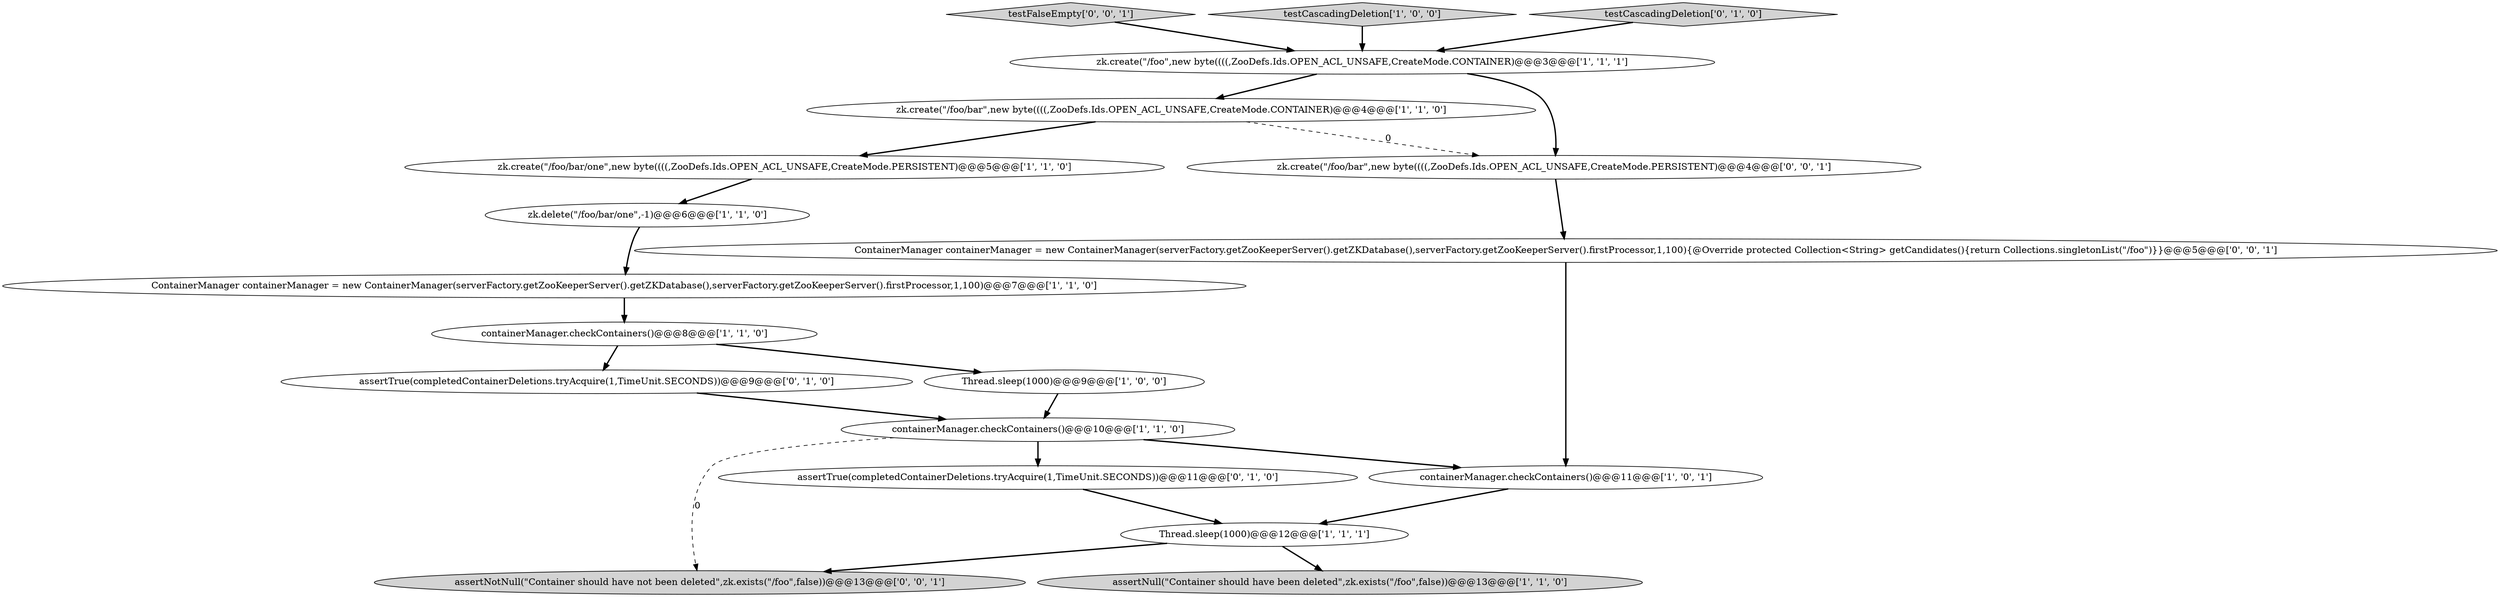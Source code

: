 digraph {
16 [style = filled, label = "ContainerManager containerManager = new ContainerManager(serverFactory.getZooKeeperServer().getZKDatabase(),serverFactory.getZooKeeperServer().firstProcessor,1,100){@Override protected Collection<String> getCandidates(){return Collections.singletonList(\"/foo\")}}@@@5@@@['0', '0', '1']", fillcolor = white, shape = ellipse image = "AAA0AAABBB3BBB"];
10 [style = filled, label = "zk.delete(\"/foo/bar/one\",-1)@@@6@@@['1', '1', '0']", fillcolor = white, shape = ellipse image = "AAA0AAABBB1BBB"];
2 [style = filled, label = "containerManager.checkContainers()@@@8@@@['1', '1', '0']", fillcolor = white, shape = ellipse image = "AAA0AAABBB1BBB"];
13 [style = filled, label = "assertTrue(completedContainerDeletions.tryAcquire(1,TimeUnit.SECONDS))@@@9@@@['0', '1', '0']", fillcolor = white, shape = ellipse image = "AAA0AAABBB2BBB"];
1 [style = filled, label = "containerManager.checkContainers()@@@10@@@['1', '1', '0']", fillcolor = white, shape = ellipse image = "AAA0AAABBB1BBB"];
9 [style = filled, label = "ContainerManager containerManager = new ContainerManager(serverFactory.getZooKeeperServer().getZKDatabase(),serverFactory.getZooKeeperServer().firstProcessor,1,100)@@@7@@@['1', '1', '0']", fillcolor = white, shape = ellipse image = "AAA0AAABBB1BBB"];
17 [style = filled, label = "testFalseEmpty['0', '0', '1']", fillcolor = lightgray, shape = diamond image = "AAA0AAABBB3BBB"];
4 [style = filled, label = "Thread.sleep(1000)@@@9@@@['1', '0', '0']", fillcolor = white, shape = ellipse image = "AAA0AAABBB1BBB"];
5 [style = filled, label = "Thread.sleep(1000)@@@12@@@['1', '1', '1']", fillcolor = white, shape = ellipse image = "AAA0AAABBB1BBB"];
3 [style = filled, label = "zk.create(\"/foo/bar\",new byte((((,ZooDefs.Ids.OPEN_ACL_UNSAFE,CreateMode.CONTAINER)@@@4@@@['1', '1', '0']", fillcolor = white, shape = ellipse image = "AAA0AAABBB1BBB"];
18 [style = filled, label = "assertNotNull(\"Container should have not been deleted\",zk.exists(\"/foo\",false))@@@13@@@['0', '0', '1']", fillcolor = lightgray, shape = ellipse image = "AAA0AAABBB3BBB"];
11 [style = filled, label = "testCascadingDeletion['1', '0', '0']", fillcolor = lightgray, shape = diamond image = "AAA0AAABBB1BBB"];
7 [style = filled, label = "containerManager.checkContainers()@@@11@@@['1', '0', '1']", fillcolor = white, shape = ellipse image = "AAA0AAABBB1BBB"];
6 [style = filled, label = "assertNull(\"Container should have been deleted\",zk.exists(\"/foo\",false))@@@13@@@['1', '1', '0']", fillcolor = lightgray, shape = ellipse image = "AAA0AAABBB1BBB"];
8 [style = filled, label = "zk.create(\"/foo\",new byte((((,ZooDefs.Ids.OPEN_ACL_UNSAFE,CreateMode.CONTAINER)@@@3@@@['1', '1', '1']", fillcolor = white, shape = ellipse image = "AAA0AAABBB1BBB"];
0 [style = filled, label = "zk.create(\"/foo/bar/one\",new byte((((,ZooDefs.Ids.OPEN_ACL_UNSAFE,CreateMode.PERSISTENT)@@@5@@@['1', '1', '0']", fillcolor = white, shape = ellipse image = "AAA0AAABBB1BBB"];
12 [style = filled, label = "testCascadingDeletion['0', '1', '0']", fillcolor = lightgray, shape = diamond image = "AAA0AAABBB2BBB"];
14 [style = filled, label = "assertTrue(completedContainerDeletions.tryAcquire(1,TimeUnit.SECONDS))@@@11@@@['0', '1', '0']", fillcolor = white, shape = ellipse image = "AAA0AAABBB2BBB"];
15 [style = filled, label = "zk.create(\"/foo/bar\",new byte((((,ZooDefs.Ids.OPEN_ACL_UNSAFE,CreateMode.PERSISTENT)@@@4@@@['0', '0', '1']", fillcolor = white, shape = ellipse image = "AAA0AAABBB3BBB"];
14->5 [style = bold, label=""];
1->18 [style = dashed, label="0"];
2->4 [style = bold, label=""];
2->13 [style = bold, label=""];
10->9 [style = bold, label=""];
9->2 [style = bold, label=""];
1->14 [style = bold, label=""];
4->1 [style = bold, label=""];
8->3 [style = bold, label=""];
0->10 [style = bold, label=""];
11->8 [style = bold, label=""];
3->0 [style = bold, label=""];
15->16 [style = bold, label=""];
3->15 [style = dashed, label="0"];
5->18 [style = bold, label=""];
17->8 [style = bold, label=""];
7->5 [style = bold, label=""];
13->1 [style = bold, label=""];
16->7 [style = bold, label=""];
1->7 [style = bold, label=""];
12->8 [style = bold, label=""];
8->15 [style = bold, label=""];
5->6 [style = bold, label=""];
}
